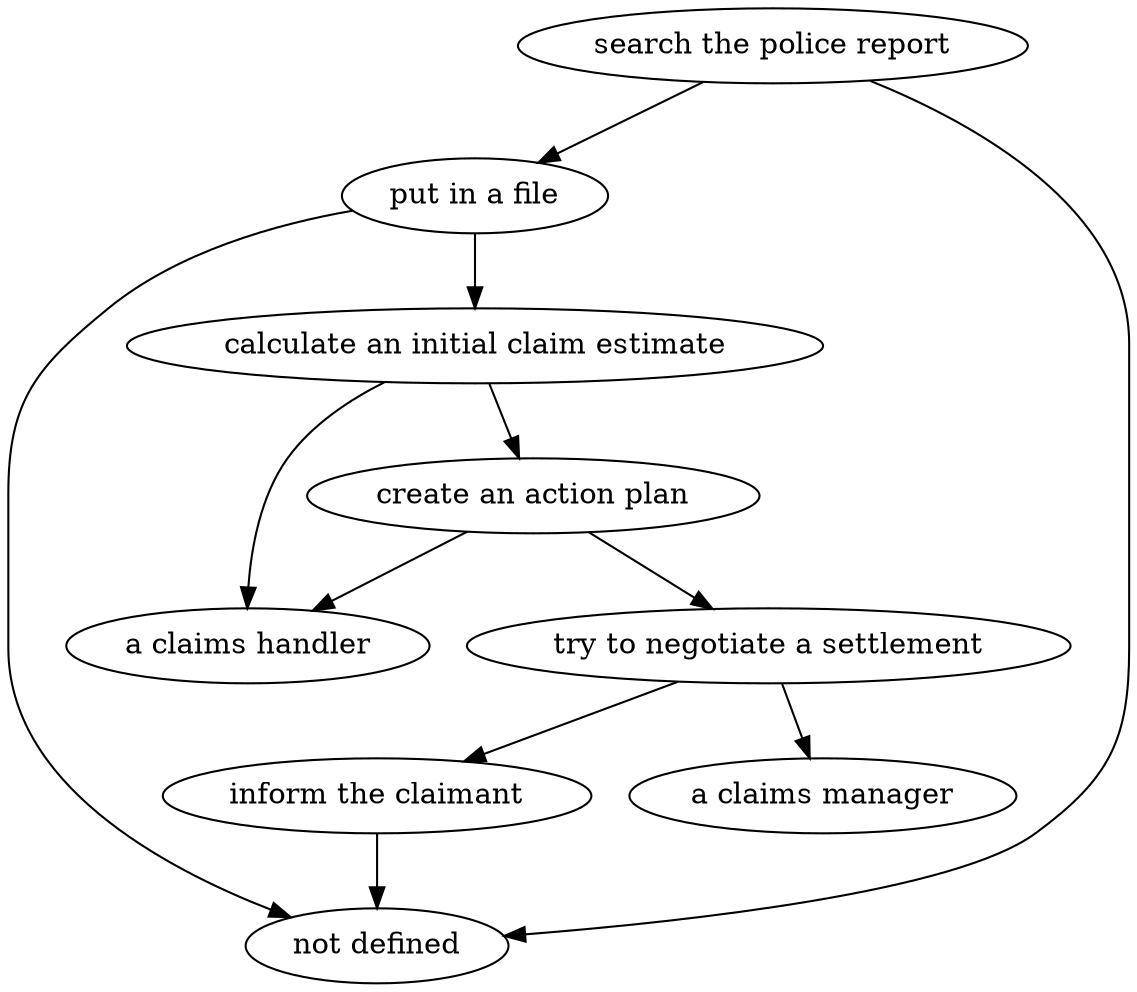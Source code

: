 strict digraph "doc-3.7" {
	graph [name="doc-3.7"];
	"search the police report"	[attrs="{'type': 'Activity', 'label': 'search the police report'}"];
	"put in a file"	[attrs="{'type': 'Activity', 'label': 'put in a file'}"];
	"search the police report" -> "put in a file"	[attrs="{'type': 'flow', 'label': 'flow'}"];
	"not defined"	[attrs="{'type': 'Actor', 'label': 'not defined'}"];
	"search the police report" -> "not defined"	[attrs="{'type': 'actor performer', 'label': 'actor performer'}"];
	"calculate an initial claim estimate"	[attrs="{'type': 'Activity', 'label': 'calculate an initial claim estimate'}"];
	"put in a file" -> "calculate an initial claim estimate"	[attrs="{'type': 'flow', 'label': 'flow'}"];
	"put in a file" -> "not defined"	[attrs="{'type': 'actor performer', 'label': 'actor performer'}"];
	"create an action plan"	[attrs="{'type': 'Activity', 'label': 'create an action plan'}"];
	"calculate an initial claim estimate" -> "create an action plan"	[attrs="{'type': 'flow', 'label': 'flow'}"];
	"a claims handler"	[attrs="{'type': 'Actor', 'label': 'a claims handler'}"];
	"calculate an initial claim estimate" -> "a claims handler"	[attrs="{'type': 'actor performer', 'label': 'actor performer'}"];
	"try to negotiate a settlement"	[attrs="{'type': 'Activity', 'label': 'try to negotiate a settlement'}"];
	"create an action plan" -> "try to negotiate a settlement"	[attrs="{'type': 'flow', 'label': 'flow'}"];
	"create an action plan" -> "a claims handler"	[attrs="{'type': 'actor performer', 'label': 'actor performer'}"];
	"inform the claimant"	[attrs="{'type': 'Activity', 'label': 'inform the claimant'}"];
	"try to negotiate a settlement" -> "inform the claimant"	[attrs="{'type': 'flow', 'label': 'flow'}"];
	"a claims manager"	[attrs="{'type': 'Actor', 'label': 'a claims manager'}"];
	"try to negotiate a settlement" -> "a claims manager"	[attrs="{'type': 'actor performer', 'label': 'actor performer'}"];
	"inform the claimant" -> "not defined"	[attrs="{'type': 'actor performer', 'label': 'actor performer'}"];
}
